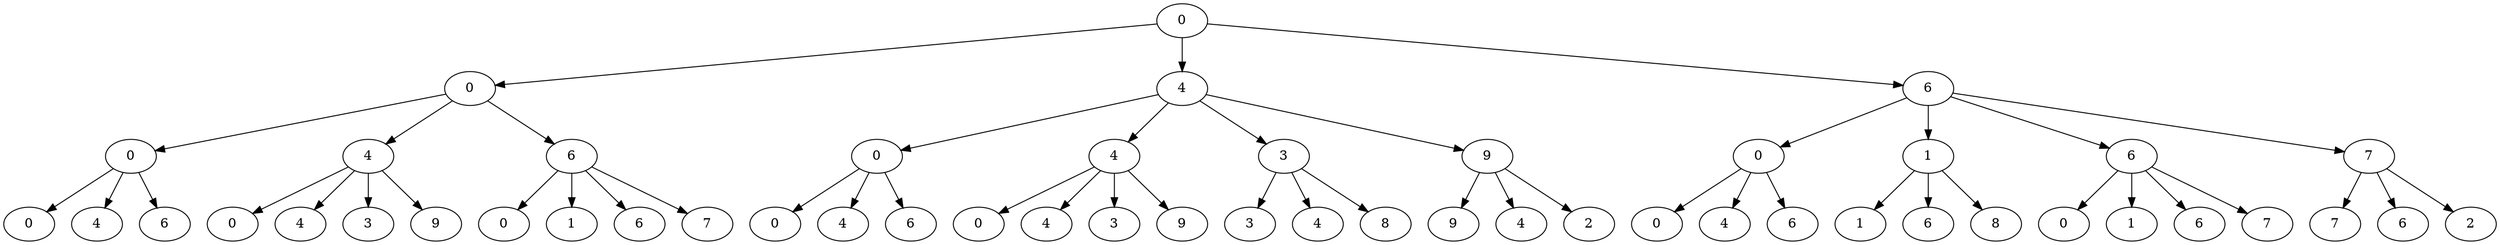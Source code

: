 digraph knight0 {
	start [label="0"]
	l1_00 [label="0"]
	l1_04 [label="4"]
	l1_06 [label="6"]

	l2_000 [label="0"]
	l2_004 [label="4"]
	l2_006 [label="6"]

	l2_040 [label="0"]
	l2_044 [label="4"]
	l2_043 [label="3"]
	l2_049 [label="9"]

	l2_060 [label="0"]
	l2_061 [label="1"]
	l2_066 [label="6"]
	l2_067 [label="7"]


    l3_0000 [label="0"]
    l3_0004 [label="4"]
    l3_0006 [label="6"]

    l3_0040 [label="0"]
    l3_0044 [label="4"]
    l3_0043 [label="3"]
    l3_0049 [label="9"]

    l3_0060 [label="0"]
    l3_0061 [label="1"]
    l3_0066 [label="6"]
    l3_0067 [label="7"]


    l3_0400 [label="0"]
    l3_0404 [label="4"]
    l3_0406 [label="6"]

    l3_0440 [label="0"]
    l3_0444 [label="4"]
    l3_0443 [label="3"]
    l3_0449 [label="9"]

    l3_0433 [label="3"]
    l3_0434 [label="4"]
    l3_0438 [label="8"]

    l3_0499 [label="9"]
    l3_0494 [label="4"]
    l3_0492 [label="2"]

    l3_0600 [label="0"]
    l3_0604 [label="4"]
    l3_0606 [label="6"]

    l3_0611 [label="1"]
    l3_0616 [label="6"]
    l3_0618 [label="8"]

    l3_0660 [label="0"]
    l3_0661 [label="1"]
    l3_0666 [label="6"]
    l3_0667 [label="7"]

    l3_0677 [label="7"]
    l3_0676 [label="6"]
    l3_0672 [label="2"]

	start -> l1_00
	start -> l1_04
	start -> l1_06

	l1_00 -> l2_000
	l1_00 -> l2_004
	l1_00 -> l2_006

	l1_04 -> l2_040
	l1_04 -> l2_044
	l1_04 -> l2_043
	l1_04 -> l2_049

	l1_06 -> l2_060
	l1_06 -> l2_061
	l1_06 -> l2_066
	l1_06 -> l2_067

    l2_000 -> l3_0000
    l2_000 -> l3_0004
    l2_000 -> l3_0006

    l2_004 -> l3_0040
    l2_004 -> l3_0044
    l2_004 -> l3_0043
    l2_004 -> l3_0049

    l2_006 -> l3_0060
    l2_006 -> l3_0061
    l2_006 -> l3_0066
    l2_006 -> l3_0067

    l2_040 -> l3_0400
    l2_040 -> l3_0404
    l2_040 -> l3_0406

    l2_044 -> l3_0440
    l2_044 -> l3_0443
    l2_044 -> l3_0444
    l2_044 -> l3_0449

    l2_043 -> l3_0433
    l2_043 -> l3_0434
    l2_043 -> l3_0438

    l2_049 -> l3_0492
    l2_049 -> l3_0494
    l2_049 -> l3_0499

    l2_060 -> l3_0600
    l2_060 -> l3_0604
    l2_060 -> l3_0606

    l2_061 -> l3_0611
    l2_061 -> l3_0616
    l2_061 -> l3_0618

    l2_066 -> l3_0660
    l2_066 -> l3_0661
    l2_066 -> l3_0666
    l2_066 -> l3_0667

    l2_067 -> l3_0672
    l2_067 -> l3_0676
    l2_067 -> l3_0677

}